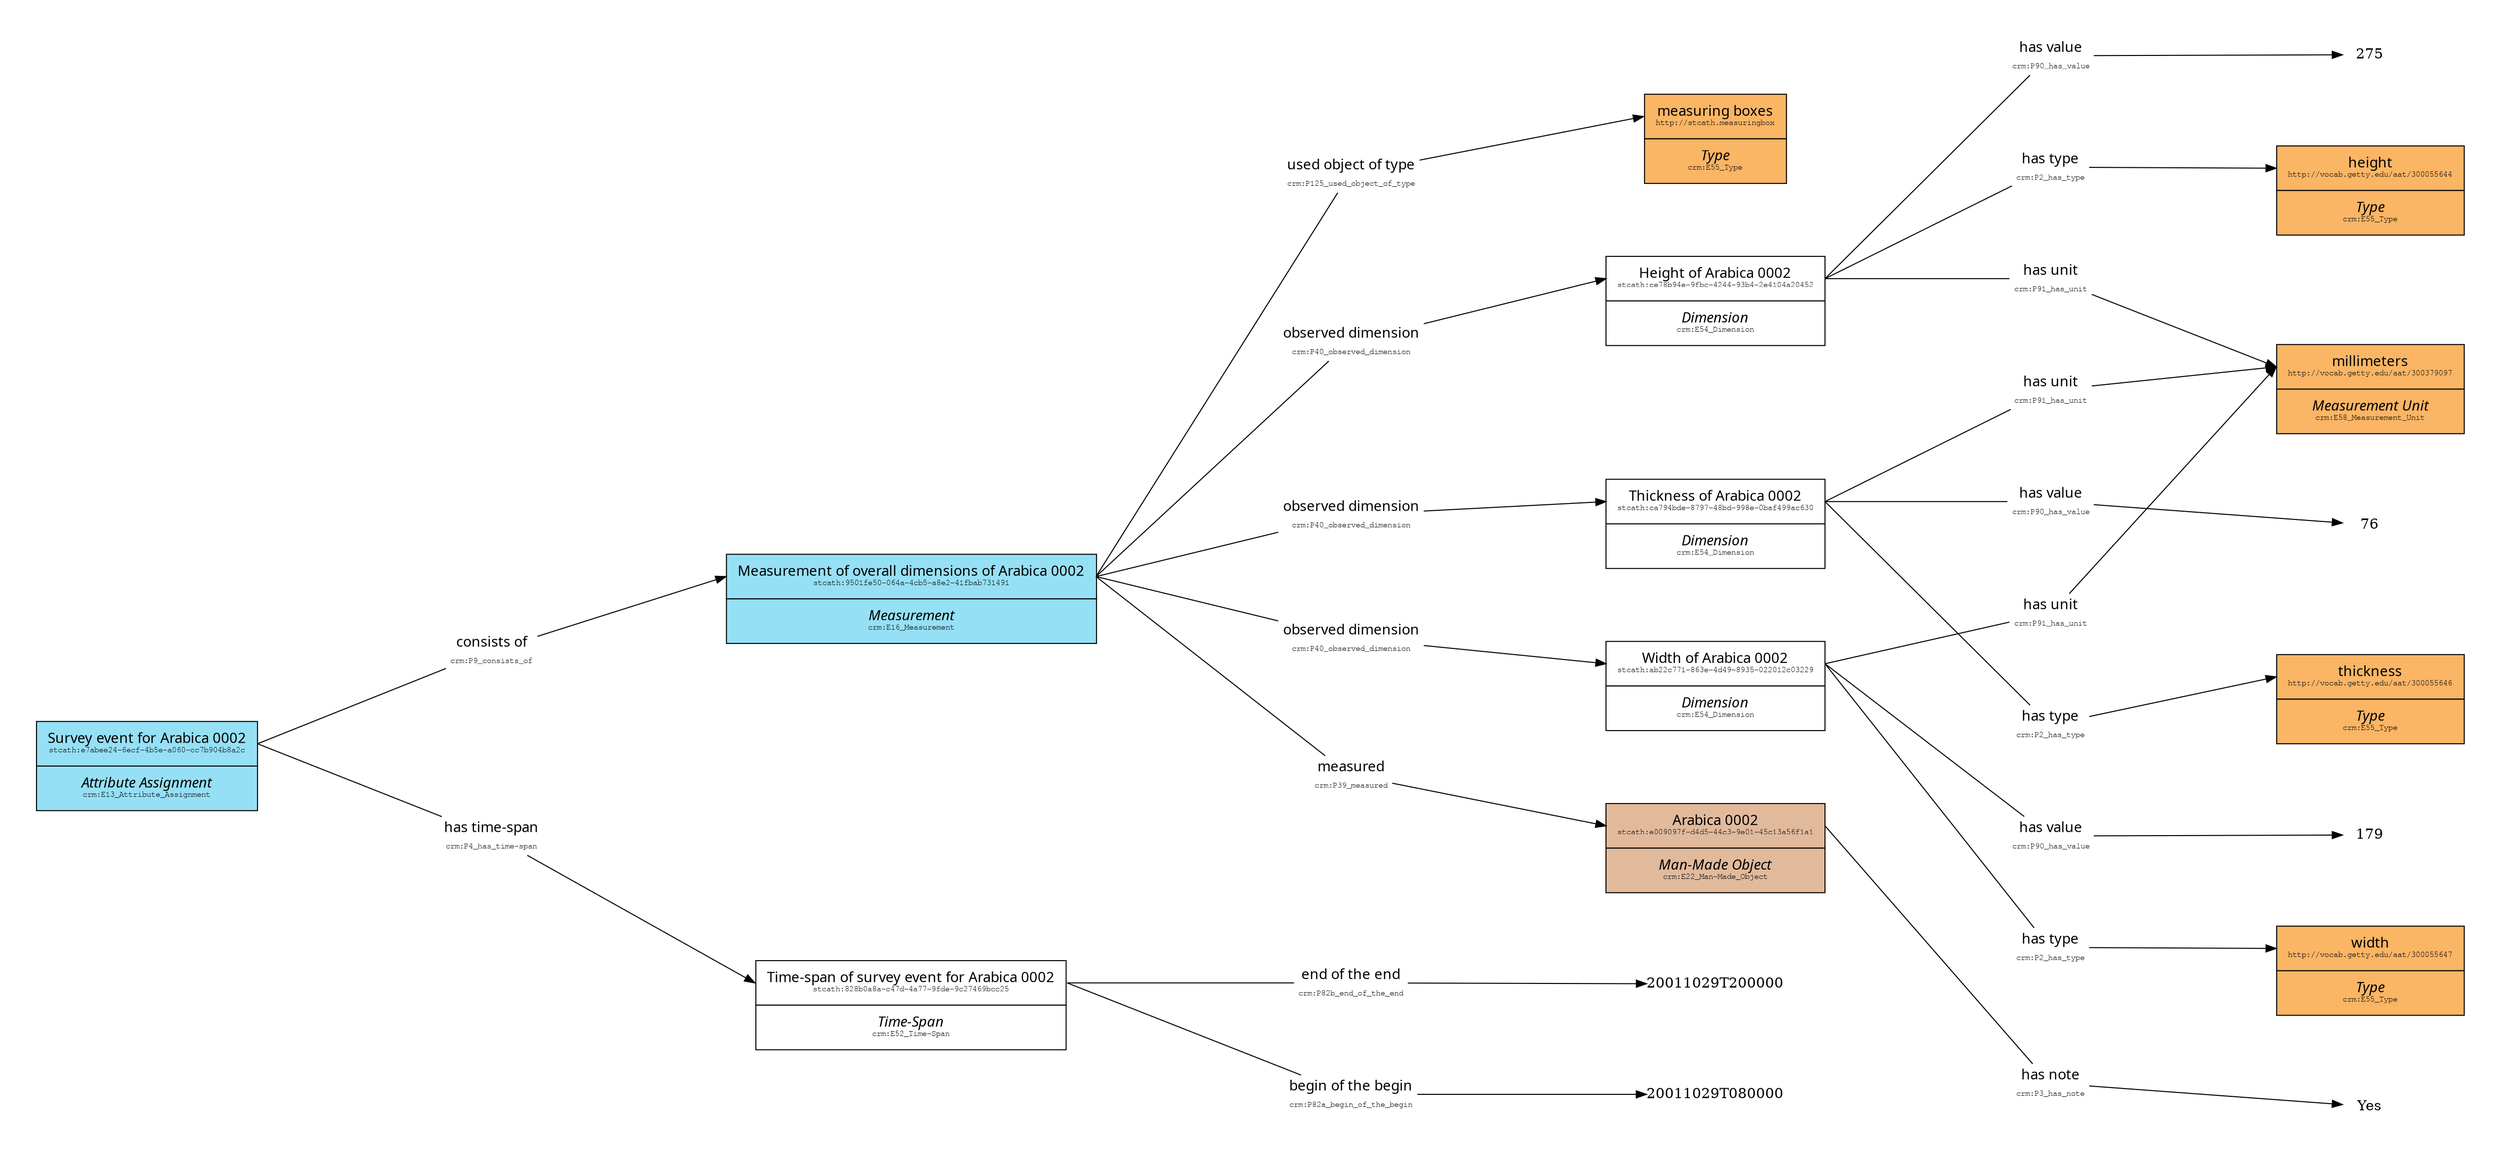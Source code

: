 // Boxing, leaves, survey date
digraph {
	nodesep=1 pad=0.5 rankdir=LR ranksep=2.5 splines=line
	node [margin=0 penwidth=3.0 shape=none]
	httpsdataligatusorgukstcatherinesmsce78b94e9fbc424493b42e4104a20452 [label=<<TABLE BORDER="0" CELLBORDER="1" CELLSPACING="0">                <TR><TD PORT="instance" CELLPADDING="10" bgcolor="#ffffff"><FONT FACE="Ubuntu">Height of Arabica 0002</FONT><BR /><FONT FACE="FreeMono" POINT-SIZE="8">stcath:ce78b94e-9fbc-4244-93b4-2e4104a20452</FONT></TD></TR>                <TR><TD PORT="class" CELLPADDING="10" bgcolor="#ffffff"><FONT FACE="Ubuntu"><I>Dimension</I></FONT><BR /><FONT FACE="FreeMono" POINT-SIZE="8">crm:E54_Dimension</FONT></TD></TR>                </TABLE>>]
	httpvocabgettyeduaat300379097 [label=<<TABLE BORDER="0" CELLBORDER="1" CELLSPACING="0">                <TR><TD PORT="instance" CELLPADDING="10" bgcolor="#FAB565"><FONT FACE="Ubuntu">millimeters</FONT><BR /><FONT FACE="FreeMono" POINT-SIZE="8">http://vocab.getty.edu/aat/300379097</FONT></TD></TR>                <TR><TD PORT="class" CELLPADDING="10" bgcolor="#FAB565"><FONT FACE="Ubuntu"><I>Measurement Unit</I></FONT><BR /><FONT FACE="FreeMono" POINT-SIZE="8">crm:E58_Measurement_Unit</FONT></TD></TR>                </TABLE>>]
	httpsdataligatusorgukstcatherinesms828b0a8ac47d4a779fde9c27469bcc25 [label=<<TABLE BORDER="0" CELLBORDER="1" CELLSPACING="0">                <TR><TD PORT="instance" CELLPADDING="10" bgcolor="#ffffff"><FONT FACE="Ubuntu">Time-span of survey event for Arabica 0002</FONT><BR /><FONT FACE="FreeMono" POINT-SIZE="8">stcath:828b0a8a-c47d-4a77-9fde-9c27469bcc25</FONT></TD></TR>                <TR><TD PORT="class" CELLPADDING="10" bgcolor="#ffffff"><FONT FACE="Ubuntu"><I>Time-Span</I></FONT><BR /><FONT FACE="FreeMono" POINT-SIZE="8">crm:E52_Time-Span</FONT></TD></TR>                </TABLE>>]
	httpvocabgettyeduaat300055647 [label=<<TABLE BORDER="0" CELLBORDER="1" CELLSPACING="0">                <TR><TD PORT="instance" CELLPADDING="10" bgcolor="#FAB565"><FONT FACE="Ubuntu">width</FONT><BR /><FONT FACE="FreeMono" POINT-SIZE="8">http://vocab.getty.edu/aat/300055647</FONT></TD></TR>                <TR><TD PORT="class" CELLPADDING="10" bgcolor="#FAB565"><FONT FACE="Ubuntu"><I>Type</I></FONT><BR /><FONT FACE="FreeMono" POINT-SIZE="8">crm:E55_Type</FONT></TD></TR>                </TABLE>>]
	httpvocabgettyeduaat300055646 [label=<<TABLE BORDER="0" CELLBORDER="1" CELLSPACING="0">                <TR><TD PORT="instance" CELLPADDING="10" bgcolor="#FAB565"><FONT FACE="Ubuntu">thickness</FONT><BR /><FONT FACE="FreeMono" POINT-SIZE="8">http://vocab.getty.edu/aat/300055646</FONT></TD></TR>                <TR><TD PORT="class" CELLPADDING="10" bgcolor="#FAB565"><FONT FACE="Ubuntu"><I>Type</I></FONT><BR /><FONT FACE="FreeMono" POINT-SIZE="8">crm:E55_Type</FONT></TD></TR>                </TABLE>>]
	httpsdataligatusorgukstcatherinesmsab22c771863e4d498935022012c03229 [label=<<TABLE BORDER="0" CELLBORDER="1" CELLSPACING="0">                <TR><TD PORT="instance" CELLPADDING="10" bgcolor="#ffffff"><FONT FACE="Ubuntu">Width of Arabica 0002</FONT><BR /><FONT FACE="FreeMono" POINT-SIZE="8">stcath:ab22c771-863e-4d49-8935-022012c03229</FONT></TD></TR>                <TR><TD PORT="class" CELLPADDING="10" bgcolor="#ffffff"><FONT FACE="Ubuntu"><I>Dimension</I></FONT><BR /><FONT FACE="FreeMono" POINT-SIZE="8">crm:E54_Dimension</FONT></TD></TR>                </TABLE>>]
	httpsdataligatusorgukstcatherinesmse009097fd4d544c39e0145c13a56f1a1 [label=<<TABLE BORDER="0" CELLBORDER="1" CELLSPACING="0">                <TR><TD PORT="instance" CELLPADDING="10" bgcolor="#E1BA9C"><FONT FACE="Ubuntu">Arabica 0002</FONT><BR /><FONT FACE="FreeMono" POINT-SIZE="8">stcath:e009097f-d4d5-44c3-9e01-45c13a56f1a1</FONT></TD></TR>                <TR><TD PORT="class" CELLPADDING="10" bgcolor="#E1BA9C"><FONT FACE="Ubuntu"><I>Man-Made Object</I></FONT><BR /><FONT FACE="FreeMono" POINT-SIZE="8">crm:E22_Man-Made_Object</FONT></TD></TR>                </TABLE>>]
	httpvocabgettyeduaat300055644 [label=<<TABLE BORDER="0" CELLBORDER="1" CELLSPACING="0">                <TR><TD PORT="instance" CELLPADDING="10" bgcolor="#FAB565"><FONT FACE="Ubuntu">height</FONT><BR /><FONT FACE="FreeMono" POINT-SIZE="8">http://vocab.getty.edu/aat/300055644</FONT></TD></TR>                <TR><TD PORT="class" CELLPADDING="10" bgcolor="#FAB565"><FONT FACE="Ubuntu"><I>Type</I></FONT><BR /><FONT FACE="FreeMono" POINT-SIZE="8">crm:E55_Type</FONT></TD></TR>                </TABLE>>]
	httpsdataligatusorgukstcatherinesms9501fe50064a4cb5a8e241fbab731491 [label=<<TABLE BORDER="0" CELLBORDER="1" CELLSPACING="0">                <TR><TD PORT="instance" CELLPADDING="10" bgcolor="#96e0f6"><FONT FACE="Ubuntu">Measurement of overall dimensions of Arabica 0002</FONT><BR /><FONT FACE="FreeMono" POINT-SIZE="8">stcath:9501fe50-064a-4cb5-a8e2-41fbab731491</FONT></TD></TR>                <TR><TD PORT="class" CELLPADDING="10" bgcolor="#96e0f6"><FONT FACE="Ubuntu"><I>Measurement</I></FONT><BR /><FONT FACE="FreeMono" POINT-SIZE="8">crm:E16_Measurement</FONT></TD></TR>                </TABLE>>]
	httpstcathmeasuringbox [label=<<TABLE BORDER="0" CELLBORDER="1" CELLSPACING="0">                <TR><TD PORT="instance" CELLPADDING="10" bgcolor="#FAB565"><FONT FACE="Ubuntu">measuring boxes</FONT><BR /><FONT FACE="FreeMono" POINT-SIZE="8">http://stcath.measuringbox</FONT></TD></TR>                <TR><TD PORT="class" CELLPADDING="10" bgcolor="#FAB565"><FONT FACE="Ubuntu"><I>Type</I></FONT><BR /><FONT FACE="FreeMono" POINT-SIZE="8">crm:E55_Type</FONT></TD></TR>                </TABLE>>]
	httpsdataligatusorgukstcatherinesmse7abee246ecf4b5ea060cc7b904b8a2c [label=<<TABLE BORDER="0" CELLBORDER="1" CELLSPACING="0">                <TR><TD PORT="instance" CELLPADDING="10" bgcolor="#96e0f6"><FONT FACE="Ubuntu">Survey event for Arabica 0002</FONT><BR /><FONT FACE="FreeMono" POINT-SIZE="8">stcath:e7abee24-6ecf-4b5e-a060-cc7b904b8a2c</FONT></TD></TR>                <TR><TD PORT="class" CELLPADDING="10" bgcolor="#96e0f6"><FONT FACE="Ubuntu"><I>Attribute Assignment</I></FONT><BR /><FONT FACE="FreeMono" POINT-SIZE="8">crm:E13_Attribute_Assignment</FONT></TD></TR>                </TABLE>>]
	httpsdataligatusorgukstcatherinesmsca794bde879748bd998e0baf499ac630 [label=<<TABLE BORDER="0" CELLBORDER="1" CELLSPACING="0">                <TR><TD PORT="instance" CELLPADDING="10" bgcolor="#ffffff"><FONT FACE="Ubuntu">Thickness of Arabica 0002</FONT><BR /><FONT FACE="FreeMono" POINT-SIZE="8">stcath:ca794bde-8797-48bd-998e-0baf499ac630</FONT></TD></TR>                <TR><TD PORT="class" CELLPADDING="10" bgcolor="#ffffff"><FONT FACE="Ubuntu"><I>Dimension</I></FONT><BR /><FONT FACE="FreeMono" POINT-SIZE="8">crm:E54_Dimension</FONT></TD></TR>                </TABLE>>]
	httpsdataligatusorgukstcatherinesmsce78b94e9fbc424493b42e4104a20452httpwwwcidoccrmorgcidoccrmP2_has_typehttpvocabgettyeduaat300055644 [label=<<TABLE BORDER="0" CELLBORDER="0"><TR><TD BGCOLOR = "white"><FONT FACE="Ubuntu">has type</FONT></TD></TR><TR><TD BGCOLOR = "white"><FONT FACE="FreeMono" POINT-SIZE="8">crm:P2_has_type</FONT></TD></TR></TABLE>>]
	httpsdataligatusorgukstcatherinesmsce78b94e9fbc424493b42e4104a20452:instance:e -> httpsdataligatusorgukstcatherinesmsce78b94e9fbc424493b42e4104a20452httpwwwcidoccrmorgcidoccrmP2_has_typehttpvocabgettyeduaat300055644 [arrowhead=none]
	httpsdataligatusorgukstcatherinesmsce78b94e9fbc424493b42e4104a20452httpwwwcidoccrmorgcidoccrmP2_has_typehttpvocabgettyeduaat300055644 -> httpvocabgettyeduaat300055644:instance:w
	httpsdataligatusorgukstcatherinesms9501fe50064a4cb5a8e241fbab731491httpwwwcidoccrmorgcidoccrmP39_measuredhttpsdataligatusorgukstcatherinesmse009097fd4d544c39e0145c13a56f1a1 [label=<<TABLE BORDER="0" CELLBORDER="0"><TR><TD BGCOLOR = "white"><FONT FACE="Ubuntu">measured</FONT></TD></TR><TR><TD BGCOLOR = "white"><FONT FACE="FreeMono" POINT-SIZE="8">crm:P39_measured</FONT></TD></TR></TABLE>>]
	httpsdataligatusorgukstcatherinesms9501fe50064a4cb5a8e241fbab731491:instance:e -> httpsdataligatusorgukstcatherinesms9501fe50064a4cb5a8e241fbab731491httpwwwcidoccrmorgcidoccrmP39_measuredhttpsdataligatusorgukstcatherinesmse009097fd4d544c39e0145c13a56f1a1 [arrowhead=none]
	httpsdataligatusorgukstcatherinesms9501fe50064a4cb5a8e241fbab731491httpwwwcidoccrmorgcidoccrmP39_measuredhttpsdataligatusorgukstcatherinesmse009097fd4d544c39e0145c13a56f1a1 -> httpsdataligatusorgukstcatherinesmse009097fd4d544c39e0145c13a56f1a1:instance:w
	httpsdataligatusorgukstcatherinesmsab22c771863e4d498935022012c03229httpwwwcidoccrmorgcidoccrmP90_has_value179 [label=<<TABLE BORDER="0" CELLBORDER="0"><TR><TD BGCOLOR = "white"><FONT FACE="Ubuntu">has value</FONT></TD></TR><TR><TD BGCOLOR = "white"><FONT FACE="FreeMono" POINT-SIZE="8">crm:P90_has_value</FONT></TD></TR></TABLE>>]
	httpsdataligatusorgukstcatherinesmsab22c771863e4d498935022012c03229:instance:e -> httpsdataligatusorgukstcatherinesmsab22c771863e4d498935022012c03229httpwwwcidoccrmorgcidoccrmP90_has_value179 [arrowhead=none]
	httpsdataligatusorgukstcatherinesmsab22c771863e4d498935022012c03229httpwwwcidoccrmorgcidoccrmP90_has_value179 -> 179:instance:w
	httpsdataligatusorgukstcatherinesms9501fe50064a4cb5a8e241fbab731491httpwwwcidoccrmorgcidoccrmP40_observed_dimensionhttpsdataligatusorgukstcatherinesmsca794bde879748bd998e0baf499ac630 [label=<<TABLE BORDER="0" CELLBORDER="0"><TR><TD BGCOLOR = "white"><FONT FACE="Ubuntu">observed dimension</FONT></TD></TR><TR><TD BGCOLOR = "white"><FONT FACE="FreeMono" POINT-SIZE="8">crm:P40_observed_dimension</FONT></TD></TR></TABLE>>]
	httpsdataligatusorgukstcatherinesms9501fe50064a4cb5a8e241fbab731491:instance:e -> httpsdataligatusorgukstcatherinesms9501fe50064a4cb5a8e241fbab731491httpwwwcidoccrmorgcidoccrmP40_observed_dimensionhttpsdataligatusorgukstcatherinesmsca794bde879748bd998e0baf499ac630 [arrowhead=none]
	httpsdataligatusorgukstcatherinesms9501fe50064a4cb5a8e241fbab731491httpwwwcidoccrmorgcidoccrmP40_observed_dimensionhttpsdataligatusorgukstcatherinesmsca794bde879748bd998e0baf499ac630 -> httpsdataligatusorgukstcatherinesmsca794bde879748bd998e0baf499ac630:instance:w
	httpsdataligatusorgukstcatherinesmse009097fd4d544c39e0145c13a56f1a1httpwwwcidoccrmorgcidoccrmP3_has_noteYes [label=<<TABLE BORDER="0" CELLBORDER="0"><TR><TD BGCOLOR = "white"><FONT FACE="Ubuntu">has note</FONT></TD></TR><TR><TD BGCOLOR = "white"><FONT FACE="FreeMono" POINT-SIZE="8">crm:P3_has_note</FONT></TD></TR></TABLE>>]
	httpsdataligatusorgukstcatherinesmse009097fd4d544c39e0145c13a56f1a1:instance:e -> httpsdataligatusorgukstcatherinesmse009097fd4d544c39e0145c13a56f1a1httpwwwcidoccrmorgcidoccrmP3_has_noteYes [arrowhead=none]
	httpsdataligatusorgukstcatherinesmse009097fd4d544c39e0145c13a56f1a1httpwwwcidoccrmorgcidoccrmP3_has_noteYes -> Yes:instance:w
	httpsdataligatusorgukstcatherinesms9501fe50064a4cb5a8e241fbab731491httpwwwcidoccrmorgcidoccrmP125_used_object_of_typehttpstcathmeasuringbox [label=<<TABLE BORDER="0" CELLBORDER="0"><TR><TD BGCOLOR = "white"><FONT FACE="Ubuntu">used object of type</FONT></TD></TR><TR><TD BGCOLOR = "white"><FONT FACE="FreeMono" POINT-SIZE="8">crm:P125_used_object_of_type</FONT></TD></TR></TABLE>>]
	httpsdataligatusorgukstcatherinesms9501fe50064a4cb5a8e241fbab731491:instance:e -> httpsdataligatusorgukstcatherinesms9501fe50064a4cb5a8e241fbab731491httpwwwcidoccrmorgcidoccrmP125_used_object_of_typehttpstcathmeasuringbox [arrowhead=none]
	httpsdataligatusorgukstcatherinesms9501fe50064a4cb5a8e241fbab731491httpwwwcidoccrmorgcidoccrmP125_used_object_of_typehttpstcathmeasuringbox -> httpstcathmeasuringbox:instance:w
	httpsdataligatusorgukstcatherinesms9501fe50064a4cb5a8e241fbab731491httpwwwcidoccrmorgcidoccrmP40_observed_dimensionhttpsdataligatusorgukstcatherinesmsab22c771863e4d498935022012c03229 [label=<<TABLE BORDER="0" CELLBORDER="0"><TR><TD BGCOLOR = "white"><FONT FACE="Ubuntu">observed dimension</FONT></TD></TR><TR><TD BGCOLOR = "white"><FONT FACE="FreeMono" POINT-SIZE="8">crm:P40_observed_dimension</FONT></TD></TR></TABLE>>]
	httpsdataligatusorgukstcatherinesms9501fe50064a4cb5a8e241fbab731491:instance:e -> httpsdataligatusorgukstcatherinesms9501fe50064a4cb5a8e241fbab731491httpwwwcidoccrmorgcidoccrmP40_observed_dimensionhttpsdataligatusorgukstcatherinesmsab22c771863e4d498935022012c03229 [arrowhead=none]
	httpsdataligatusorgukstcatherinesms9501fe50064a4cb5a8e241fbab731491httpwwwcidoccrmorgcidoccrmP40_observed_dimensionhttpsdataligatusorgukstcatherinesmsab22c771863e4d498935022012c03229 -> httpsdataligatusorgukstcatherinesmsab22c771863e4d498935022012c03229:instance:w
	httpsdataligatusorgukstcatherinesmsce78b94e9fbc424493b42e4104a20452httpwwwcidoccrmorgcidoccrmP90_has_value275 [label=<<TABLE BORDER="0" CELLBORDER="0"><TR><TD BGCOLOR = "white"><FONT FACE="Ubuntu">has value</FONT></TD></TR><TR><TD BGCOLOR = "white"><FONT FACE="FreeMono" POINT-SIZE="8">crm:P90_has_value</FONT></TD></TR></TABLE>>]
	httpsdataligatusorgukstcatherinesmsce78b94e9fbc424493b42e4104a20452:instance:e -> httpsdataligatusorgukstcatherinesmsce78b94e9fbc424493b42e4104a20452httpwwwcidoccrmorgcidoccrmP90_has_value275 [arrowhead=none]
	httpsdataligatusorgukstcatherinesmsce78b94e9fbc424493b42e4104a20452httpwwwcidoccrmorgcidoccrmP90_has_value275 -> 275:instance:w
	httpsdataligatusorgukstcatherinesms9501fe50064a4cb5a8e241fbab731491httpwwwcidoccrmorgcidoccrmP40_observed_dimensionhttpsdataligatusorgukstcatherinesmsce78b94e9fbc424493b42e4104a20452 [label=<<TABLE BORDER="0" CELLBORDER="0"><TR><TD BGCOLOR = "white"><FONT FACE="Ubuntu">observed dimension</FONT></TD></TR><TR><TD BGCOLOR = "white"><FONT FACE="FreeMono" POINT-SIZE="8">crm:P40_observed_dimension</FONT></TD></TR></TABLE>>]
	httpsdataligatusorgukstcatherinesms9501fe50064a4cb5a8e241fbab731491:instance:e -> httpsdataligatusorgukstcatherinesms9501fe50064a4cb5a8e241fbab731491httpwwwcidoccrmorgcidoccrmP40_observed_dimensionhttpsdataligatusorgukstcatherinesmsce78b94e9fbc424493b42e4104a20452 [arrowhead=none]
	httpsdataligatusorgukstcatherinesms9501fe50064a4cb5a8e241fbab731491httpwwwcidoccrmorgcidoccrmP40_observed_dimensionhttpsdataligatusorgukstcatherinesmsce78b94e9fbc424493b42e4104a20452 -> httpsdataligatusorgukstcatherinesmsce78b94e9fbc424493b42e4104a20452:instance:w
	httpsdataligatusorgukstcatherinesmse7abee246ecf4b5ea060cc7b904b8a2chttpwwwcidoccrmorgcidoccrmP9_consists_ofhttpsdataligatusorgukstcatherinesms9501fe50064a4cb5a8e241fbab731491 [label=<<TABLE BORDER="0" CELLBORDER="0"><TR><TD BGCOLOR = "white"><FONT FACE="Ubuntu">consists of</FONT></TD></TR><TR><TD BGCOLOR = "white"><FONT FACE="FreeMono" POINT-SIZE="8">crm:P9_consists_of</FONT></TD></TR></TABLE>>]
	httpsdataligatusorgukstcatherinesmse7abee246ecf4b5ea060cc7b904b8a2c:instance:e -> httpsdataligatusorgukstcatherinesmse7abee246ecf4b5ea060cc7b904b8a2chttpwwwcidoccrmorgcidoccrmP9_consists_ofhttpsdataligatusorgukstcatherinesms9501fe50064a4cb5a8e241fbab731491 [arrowhead=none]
	httpsdataligatusorgukstcatherinesmse7abee246ecf4b5ea060cc7b904b8a2chttpwwwcidoccrmorgcidoccrmP9_consists_ofhttpsdataligatusorgukstcatherinesms9501fe50064a4cb5a8e241fbab731491 -> httpsdataligatusorgukstcatherinesms9501fe50064a4cb5a8e241fbab731491:instance:w
	httpsdataligatusorgukstcatherinesms828b0a8ac47d4a779fde9c27469bcc25httpwwwcidoccrmorgcidoccrmP82a_begin_of_the_begin20011029T080000 [label=<<TABLE BORDER="0" CELLBORDER="0"><TR><TD BGCOLOR = "white"><FONT FACE="Ubuntu">begin of the begin</FONT></TD></TR><TR><TD BGCOLOR = "white"><FONT FACE="FreeMono" POINT-SIZE="8">crm:P82a_begin_of_the_begin</FONT></TD></TR></TABLE>>]
	httpsdataligatusorgukstcatherinesms828b0a8ac47d4a779fde9c27469bcc25:instance:e -> httpsdataligatusorgukstcatherinesms828b0a8ac47d4a779fde9c27469bcc25httpwwwcidoccrmorgcidoccrmP82a_begin_of_the_begin20011029T080000 [arrowhead=none]
	httpsdataligatusorgukstcatherinesms828b0a8ac47d4a779fde9c27469bcc25httpwwwcidoccrmorgcidoccrmP82a_begin_of_the_begin20011029T080000 -> "20011029T080000":instance:w
	httpsdataligatusorgukstcatherinesmsca794bde879748bd998e0baf499ac630httpwwwcidoccrmorgcidoccrmP91_has_unithttpvocabgettyeduaat300379097 [label=<<TABLE BORDER="0" CELLBORDER="0"><TR><TD BGCOLOR = "white"><FONT FACE="Ubuntu">has unit</FONT></TD></TR><TR><TD BGCOLOR = "white"><FONT FACE="FreeMono" POINT-SIZE="8">crm:P91_has_unit</FONT></TD></TR></TABLE>>]
	httpsdataligatusorgukstcatherinesmsca794bde879748bd998e0baf499ac630:instance:e -> httpsdataligatusorgukstcatherinesmsca794bde879748bd998e0baf499ac630httpwwwcidoccrmorgcidoccrmP91_has_unithttpvocabgettyeduaat300379097 [arrowhead=none]
	httpsdataligatusorgukstcatherinesmsca794bde879748bd998e0baf499ac630httpwwwcidoccrmorgcidoccrmP91_has_unithttpvocabgettyeduaat300379097 -> httpvocabgettyeduaat300379097:instance:w
	httpsdataligatusorgukstcatherinesmsca794bde879748bd998e0baf499ac630httpwwwcidoccrmorgcidoccrmP2_has_typehttpvocabgettyeduaat300055646 [label=<<TABLE BORDER="0" CELLBORDER="0"><TR><TD BGCOLOR = "white"><FONT FACE="Ubuntu">has type</FONT></TD></TR><TR><TD BGCOLOR = "white"><FONT FACE="FreeMono" POINT-SIZE="8">crm:P2_has_type</FONT></TD></TR></TABLE>>]
	httpsdataligatusorgukstcatherinesmsca794bde879748bd998e0baf499ac630:instance:e -> httpsdataligatusorgukstcatherinesmsca794bde879748bd998e0baf499ac630httpwwwcidoccrmorgcidoccrmP2_has_typehttpvocabgettyeduaat300055646 [arrowhead=none]
	httpsdataligatusorgukstcatherinesmsca794bde879748bd998e0baf499ac630httpwwwcidoccrmorgcidoccrmP2_has_typehttpvocabgettyeduaat300055646 -> httpvocabgettyeduaat300055646:instance:w
	httpsdataligatusorgukstcatherinesmsce78b94e9fbc424493b42e4104a20452httpwwwcidoccrmorgcidoccrmP91_has_unithttpvocabgettyeduaat300379097 [label=<<TABLE BORDER="0" CELLBORDER="0"><TR><TD BGCOLOR = "white"><FONT FACE="Ubuntu">has unit</FONT></TD></TR><TR><TD BGCOLOR = "white"><FONT FACE="FreeMono" POINT-SIZE="8">crm:P91_has_unit</FONT></TD></TR></TABLE>>]
	httpsdataligatusorgukstcatherinesmsce78b94e9fbc424493b42e4104a20452:instance:e -> httpsdataligatusorgukstcatherinesmsce78b94e9fbc424493b42e4104a20452httpwwwcidoccrmorgcidoccrmP91_has_unithttpvocabgettyeduaat300379097 [arrowhead=none]
	httpsdataligatusorgukstcatherinesmsce78b94e9fbc424493b42e4104a20452httpwwwcidoccrmorgcidoccrmP91_has_unithttpvocabgettyeduaat300379097 -> httpvocabgettyeduaat300379097:instance:w
	httpsdataligatusorgukstcatherinesmsca794bde879748bd998e0baf499ac630httpwwwcidoccrmorgcidoccrmP90_has_value76 [label=<<TABLE BORDER="0" CELLBORDER="0"><TR><TD BGCOLOR = "white"><FONT FACE="Ubuntu">has value</FONT></TD></TR><TR><TD BGCOLOR = "white"><FONT FACE="FreeMono" POINT-SIZE="8">crm:P90_has_value</FONT></TD></TR></TABLE>>]
	httpsdataligatusorgukstcatherinesmsca794bde879748bd998e0baf499ac630:instance:e -> httpsdataligatusorgukstcatherinesmsca794bde879748bd998e0baf499ac630httpwwwcidoccrmorgcidoccrmP90_has_value76 [arrowhead=none]
	httpsdataligatusorgukstcatherinesmsca794bde879748bd998e0baf499ac630httpwwwcidoccrmorgcidoccrmP90_has_value76 -> 76:instance:w
	httpsdataligatusorgukstcatherinesmsab22c771863e4d498935022012c03229httpwwwcidoccrmorgcidoccrmP91_has_unithttpvocabgettyeduaat300379097 [label=<<TABLE BORDER="0" CELLBORDER="0"><TR><TD BGCOLOR = "white"><FONT FACE="Ubuntu">has unit</FONT></TD></TR><TR><TD BGCOLOR = "white"><FONT FACE="FreeMono" POINT-SIZE="8">crm:P91_has_unit</FONT></TD></TR></TABLE>>]
	httpsdataligatusorgukstcatherinesmsab22c771863e4d498935022012c03229:instance:e -> httpsdataligatusorgukstcatherinesmsab22c771863e4d498935022012c03229httpwwwcidoccrmorgcidoccrmP91_has_unithttpvocabgettyeduaat300379097 [arrowhead=none]
	httpsdataligatusorgukstcatherinesmsab22c771863e4d498935022012c03229httpwwwcidoccrmorgcidoccrmP91_has_unithttpvocabgettyeduaat300379097 -> httpvocabgettyeduaat300379097:instance:w
	httpsdataligatusorgukstcatherinesmsab22c771863e4d498935022012c03229httpwwwcidoccrmorgcidoccrmP2_has_typehttpvocabgettyeduaat300055647 [label=<<TABLE BORDER="0" CELLBORDER="0"><TR><TD BGCOLOR = "white"><FONT FACE="Ubuntu">has type</FONT></TD></TR><TR><TD BGCOLOR = "white"><FONT FACE="FreeMono" POINT-SIZE="8">crm:P2_has_type</FONT></TD></TR></TABLE>>]
	httpsdataligatusorgukstcatherinesmsab22c771863e4d498935022012c03229:instance:e -> httpsdataligatusorgukstcatherinesmsab22c771863e4d498935022012c03229httpwwwcidoccrmorgcidoccrmP2_has_typehttpvocabgettyeduaat300055647 [arrowhead=none]
	httpsdataligatusorgukstcatherinesmsab22c771863e4d498935022012c03229httpwwwcidoccrmorgcidoccrmP2_has_typehttpvocabgettyeduaat300055647 -> httpvocabgettyeduaat300055647:instance:w
	httpsdataligatusorgukstcatherinesmse7abee246ecf4b5ea060cc7b904b8a2chttpwwwcidoccrmorgcidoccrmP4_has_timespanhttpsdataligatusorgukstcatherinesms828b0a8ac47d4a779fde9c27469bcc25 [label=<<TABLE BORDER="0" CELLBORDER="0"><TR><TD BGCOLOR = "white"><FONT FACE="Ubuntu">has time-span</FONT></TD></TR><TR><TD BGCOLOR = "white"><FONT FACE="FreeMono" POINT-SIZE="8">crm:P4_has_time-span</FONT></TD></TR></TABLE>>]
	httpsdataligatusorgukstcatherinesmse7abee246ecf4b5ea060cc7b904b8a2c:instance:e -> httpsdataligatusorgukstcatherinesmse7abee246ecf4b5ea060cc7b904b8a2chttpwwwcidoccrmorgcidoccrmP4_has_timespanhttpsdataligatusorgukstcatherinesms828b0a8ac47d4a779fde9c27469bcc25 [arrowhead=none]
	httpsdataligatusorgukstcatherinesmse7abee246ecf4b5ea060cc7b904b8a2chttpwwwcidoccrmorgcidoccrmP4_has_timespanhttpsdataligatusorgukstcatherinesms828b0a8ac47d4a779fde9c27469bcc25 -> httpsdataligatusorgukstcatherinesms828b0a8ac47d4a779fde9c27469bcc25:instance:w
	httpsdataligatusorgukstcatherinesms828b0a8ac47d4a779fde9c27469bcc25httpwwwcidoccrmorgcidoccrmP82b_end_of_the_end20011029T200000 [label=<<TABLE BORDER="0" CELLBORDER="0"><TR><TD BGCOLOR = "white"><FONT FACE="Ubuntu">end of the end</FONT></TD></TR><TR><TD BGCOLOR = "white"><FONT FACE="FreeMono" POINT-SIZE="8">crm:P82b_end_of_the_end</FONT></TD></TR></TABLE>>]
	httpsdataligatusorgukstcatherinesms828b0a8ac47d4a779fde9c27469bcc25:instance:e -> httpsdataligatusorgukstcatherinesms828b0a8ac47d4a779fde9c27469bcc25httpwwwcidoccrmorgcidoccrmP82b_end_of_the_end20011029T200000 [arrowhead=none]
	httpsdataligatusorgukstcatherinesms828b0a8ac47d4a779fde9c27469bcc25httpwwwcidoccrmorgcidoccrmP82b_end_of_the_end20011029T200000 -> "20011029T200000":instance:w
}
